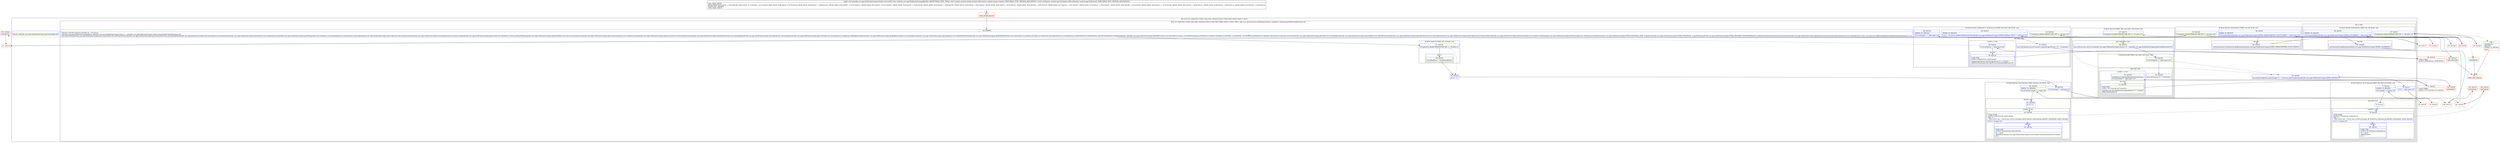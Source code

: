 digraph "CFG forandroidx.core.app.NotificationCompat.Builder.\<init\>(Landroid\/content\/Context;Landroid\/app\/Notification;)V" {
subgraph cluster_Region_1942006123 {
label = "R(2:1|(10:1|(1:3)|4|(2:8|(1:10))|(2:14|(2:16|(1:19)))|21|(2:25|(1:27))|(2:35|(1:38))|(1:44)|(1:(1:49))))";
node [shape=record,color=blue];
Node_InsnContainer_2066776113 [shape=record,label="{|this(r9, androidx.core.app.NotificationCompat.getChannelId(r10))\l}"];
subgraph cluster_Region_270333898 {
label = "R(10:1|(1:3)|4|(2:8|(1:10))|(2:14|(2:16|(1:19)))|21|(2:25|(1:27))|(2:35|(1:38))|(1:44)|(1:(1:49))) | DECL_VAR: java.util.ArrayList\<android.app.Person\> peopleList, android.app.Notification$Action[] null\l";
node [shape=record,color=blue];
Node_56 [shape=record,label="{56\:\ 0x0000|android.os.Bundle android.os.Bundle r0 = r10.extras\landroidx.core.app.NotificationCompat$Style androidx.core.app.NotificationCompat.Style r1 = androidx.core.app.NotificationCompat.Style.extractStyleFromNotification(r10)\lsetContentTitle(androidx.core.app.NotificationCompat.getContentTitle(r10)).setContentText(androidx.core.app.NotificationCompat.getContentText(r10)).setContentInfo(androidx.core.app.NotificationCompat.getContentInfo(r10)).setSubText(androidx.core.app.NotificationCompat.getSubText(r10)).setSettingsText(androidx.core.app.NotificationCompat.getSettingsText(r10)).setStyle(r1).setContentIntent(r10.contentIntent).setGroup(androidx.core.app.NotificationCompat.getGroup(r10)).setGroupSummary(androidx.core.app.NotificationCompat.isGroupSummary(r10)).setLocusId(androidx.core.app.NotificationCompat.getLocusId(r10)).setWhen(r10.when).setShowWhen(androidx.core.app.NotificationCompat.getShowWhen(r10)).setUsesChronometer(androidx.core.app.NotificationCompat.getUsesChronometer(r10)).setAutoCancel(androidx.core.app.NotificationCompat.getAutoCancel(r10)).setOnlyAlertOnce(androidx.core.app.NotificationCompat.getOnlyAlertOnce(r10)).setOngoing(androidx.core.app.NotificationCompat.getOngoing(r10)).setLocalOnly(androidx.core.app.NotificationCompat.getLocalOnly(r10)).setLargeIcon(r10.largeIcon).setBadgeIconType(androidx.core.app.NotificationCompat.getBadgeIconType(r10)).setCategory(androidx.core.app.NotificationCompat.getCategory(r10)).setBubbleMetadata(androidx.core.app.NotificationCompat.getBubbleMetadata(r10)).setNumber(r10.number).setTicker(r10.tickerText).setContentIntent(r10.contentIntent).setDeleteIntent(r10.deleteIntent).setFullScreenIntent(r10.fullScreenIntent, androidx.core.app.NotificationCompat.getHighPriority(r10)).setSound(r10.sound, r10.audioStreamType).setVibrate(r10.vibrate).setLights(r10.ledARGB, r10.ledOnMS, r10.ledOffMS).setDefaults(r10.defaults).setPriority(r10.priority).setColor(androidx.core.app.NotificationCompat.getColor(r10)).setVisibility(androidx.core.app.NotificationCompat.getVisibility(r10)).setPublicVersion(androidx.core.app.NotificationCompat.getPublicVersion(r10)).setSortKey(androidx.core.app.NotificationCompat.getSortKey(r10)).setTimeoutAfter(androidx.core.app.NotificationCompat.getTimeoutAfter(r10)).setShortcutId(androidx.core.app.NotificationCompat.getShortcutId(r10)).setProgress(r0.getInt(androidx.core.app.NotificationCompat.EXTRA_PROGRESS_MAX), r0.getInt(androidx.core.app.NotificationCompat.EXTRA_PROGRESS), r0.getBoolean(androidx.core.app.NotificationCompat.EXTRA_PROGRESS_INDETERMINATE)).setAllowSystemGeneratedContextualActions(androidx.core.app.NotificationCompat.getAllowSystemGeneratedContextualActions(r10)).setSmallIcon(r10.icon, r10.iconLevel).addExtras(getExtrasWithoutDuplicateData(r10, r1))\l}"];
subgraph cluster_IfRegion_1784387262 {
label = "IF [B:57:0x0152] THEN: R(1:3) ELSE: null";
node [shape=record,color=blue];
Node_57 [shape=record,label="{57\:\ 0x0152|if (android.os.Build.VERSION.SDK_INT \>= 23) goto L3\l}"];
subgraph cluster_Region_621015618 {
label = "R(1:3)";
node [shape=record,color=blue];
Node_58 [shape=record,label="{58\:\ 0x0154|r8.mSmallIcon = r10.getSmallIcon()\l}"];
}
}
Node_59 [shape=record,label="{59\:\ 0x015a|int r3 = 0\l}"];
subgraph cluster_IfRegion_1400806520 {
label = "IF [B:60:0x015d, B:62:0x0162] THEN: R(2:8|(1:10)) ELSE: null";
node [shape=record,color=blue];
Node_60 [shape=record,label="{60\:\ 0x015d|if (r10.actions != null) goto L6\l}"];
Node_62 [shape=record,label="{62\:\ 0x0162|ADDED_TO_REGION\l|if (r10.actions.length != 0) goto L8\l}"];
subgraph cluster_Region_935660656 {
label = "R(2:8|(1:10))";
node [shape=record,color=blue];
Node_63 [shape=record,label="{63\:\ 0x0164|int r5 = 0\l\l}"];
subgraph cluster_LoopRegion_749776686 {
label = "LOOP:0: (1:10)";
node [shape=record,color=blue];
Node_64 [shape=record,label="{64\:\ 0x0168|LOOP_START\lLOOP:0: B:64:0x0168\-\>B:65:0x016a\lPHI: r5 \l  PHI: (r5v11 int) = (r5v10 int), (r5v12 int) binds: [B:63:0x0164, B:65:0x016a] A[DONT_GENERATE, DONT_INLINE]\l|if (r5 \< r4) goto L10\l}"];
subgraph cluster_Region_226442055 {
label = "R(1:10)";
node [shape=record,color=blue];
Node_65 [shape=record,label="{65\:\ 0x016a|LOOP_END\lLOOP:0: B:64:0x0168\-\>B:65:0x016a\l|r6 = r2[r5]\laddAction(androidx.core.app.NotificationCompat.Action.Builder.fromAndroidAction(r6).build())\lr5++\l}"];
}
}
}
}
subgraph cluster_IfRegion_443036256 {
label = "IF [B:67:0x017e] THEN: R(2:14|(2:16|(1:19))) ELSE: null";
node [shape=record,color=blue];
Node_67 [shape=record,label="{67\:\ 0x017e|if (android.os.Build.VERSION.SDK_INT \>= 21) goto L14\l}"];
subgraph cluster_Region_1141883390 {
label = "R(2:14|(2:16|(1:19)))";
node [shape=record,color=blue];
Node_68 [shape=record,label="{68\:\ 0x0181|java.util.List java.util.List\<androidx.core.app.NotificationCompat.Action\> r2 = androidx.core.app.NotificationCompat.getInvisibleActions(r10)\l}"];
subgraph cluster_IfRegion_725639360 {
label = "IF [B:69:0x0189] THEN: R(2:16|(1:19)) ELSE: null";
node [shape=record,color=blue];
Node_69 [shape=record,label="{69\:\ 0x0189|if (r2.isEmpty() == false) goto L16\l}"];
subgraph cluster_Region_1266017533 {
label = "R(2:16|(1:19))";
node [shape=record,color=blue];
Node_70 [shape=record,label="{70\:\ 0x018b|java.util.Iterator r4 = r2.iterator()\l\l}"];
subgraph cluster_LoopRegion_541282957 {
label = "LOOP:1: (1:19)";
node [shape=record,color=blue];
Node_72 [shape=record,label="{72\:\ 0x0193|androidx.core.app.NotificationCompat$Action \lif (r4.hasNext() != false) goto L19\l}"];
subgraph cluster_Region_125409185 {
label = "R(1:19)";
node [shape=record,color=blue];
Node_73 [shape=record,label="{73\:\ 0x0195|LOOP_END\lLOOP:1: B:71:0x018f\-\>B:73:0x0195\l|androidx.core.app.NotificationCompat$Action r5 = r4.next()\laddInvisibleAction(r5)\l}"];
}
}
}
}
}
}
Node_74 [shape=record,label="{74\:\ 0x019f|java.lang.String[] java.lang.String[] r2 = r10.extras.getStringArray(androidx.core.app.NotificationCompat.EXTRA_PEOPLE)\l}"];
subgraph cluster_IfRegion_1508589334 {
label = "IF [B:75:0x01a7, B:77:0x01aa] THEN: R(2:25|(1:27)) ELSE: null";
node [shape=record,color=blue];
Node_75 [shape=record,label="{75\:\ 0x01a7|if (r2 != null) goto L23\l}"];
Node_77 [shape=record,label="{77\:\ 0x01aa|ADDED_TO_REGION\l|if (r2.length != 0) goto L25\l}"];
subgraph cluster_Region_716179170 {
label = "R(2:25|(1:27))";
node [shape=record,color=blue];
Node_78 [shape=record,label="{78\:\ 0x01ac}"];
subgraph cluster_LoopRegion_781816255 {
label = "LOOP:2: (1:27)";
node [shape=record,color=blue];
Node_79 [shape=record,label="{79\:\ 0x01ad|LOOP_START\lLOOP:2: B:79:0x01ad\-\>B:80:0x01af\lPHI: r3 \l  PHI: (r3v51 int) = (r3v41 int), (r3v52 int) binds: [B:78:0x01ac, B:80:0x01af] A[DONT_GENERATE, DONT_INLINE]\l|if (r3 \< r4) goto L27\l}"];
subgraph cluster_Region_75335979 {
label = "R(1:27)";
node [shape=record,color=blue];
Node_80 [shape=record,label="{80\:\ 0x01af|LOOP_END\lLOOP:2: B:79:0x01ad\-\>B:80:0x01af\l|r5 = r2[r3]\laddPerson(r5)\lr3++\l}"];
}
}
}
}
subgraph cluster_IfRegion_1975078206 {
label = "IF [B:82:0x01bb, B:84:0x01c5, B:86:0x01cb] THEN: R(2:35|(1:38)) ELSE: null";
node [shape=record,color=blue];
Node_82 [shape=record,label="{82\:\ 0x01bb|if (android.os.Build.VERSION.SDK_INT \>= 28) goto L31\l}"];
Node_84 [shape=record,label="{84\:\ 0x01c5|ADDED_TO_REGION\l|if ((r3 = r10.extras.getParcelableArrayList(androidx.core.app.NotificationCompat.EXTRA_PEOPLE_LIST)) != null) goto L33\l}"];
Node_86 [shape=record,label="{86\:\ 0x01cb|ADDED_TO_REGION\l|if (r3.isEmpty() == false) goto L35\l}"];
subgraph cluster_Region_116205990 {
label = "R(2:35|(1:38))";
node [shape=record,color=blue];
Node_87 [shape=record,label="{87\:\ 0x01cd|java.util.Iterator java.util.Iterator\<android.app.Person\> r4 = r3.iterator()\l}"];
subgraph cluster_LoopRegion_1857150081 {
label = "LOOP:3: (1:38)";
node [shape=record,color=blue];
Node_89 [shape=record,label="{89\:\ 0x01d5|if (r4.hasNext() != false) goto L38\l}"];
subgraph cluster_Region_1847745998 {
label = "R(1:38)";
node [shape=record,color=blue];
Node_90 [shape=record,label="{90\:\ 0x01d7|LOOP_END\lLOOP:3: B:88:0x01d1\-\>B:90:0x01d7\l|android.app.Person android.app.Person r5 = r4.next()\laddPerson(androidx.core.app.Person.fromAndroidPerson(r5))\l}"];
}
}
}
}
subgraph cluster_IfRegion_1278414505 {
label = "IF [B:92:0x01e9, B:94:0x01f1] THEN: R(1:44) ELSE: null";
node [shape=record,color=blue];
Node_92 [shape=record,label="{92\:\ 0x01e9|if (android.os.Build.VERSION.SDK_INT \>= 24) goto L42\l}"];
Node_94 [shape=record,label="{94\:\ 0x01f1|ADDED_TO_REGION\l|if (r0.containsKey(androidx.core.app.NotificationCompat.EXTRA_CHRONOMETER_COUNT_DOWN) != false) goto L44\l}"];
subgraph cluster_Region_1902482911 {
label = "R(1:44)";
node [shape=record,color=blue];
Node_95 [shape=record,label="{95\:\ 0x01f4|setChronometerCountDown(r0.getBoolean(androidx.core.app.NotificationCompat.EXTRA_CHRONOMETER_COUNT_DOWN))\l}"];
}
}
subgraph cluster_Region_1330949694 {
label = "R(1:(1:49))";
node [shape=record,color=blue];
subgraph cluster_IfRegion_658149955 {
label = "IF [B:97:0x01ff, B:99:0x0207] THEN: R(1:49) ELSE: null";
node [shape=record,color=blue];
Node_97 [shape=record,label="{97\:\ 0x01ff|if (android.os.Build.VERSION.SDK_INT \>= 26) goto L47\l}"];
Node_99 [shape=record,label="{99\:\ 0x0207|ADDED_TO_REGION\l|if (r0.containsKey(androidx.core.app.NotificationCompat.EXTRA_COLORIZED) != false) goto L49\l}"];
subgraph cluster_Region_1349489609 {
label = "R(1:49)";
node [shape=record,color=blue];
Node_100 [shape=record,label="{100\:\ 0x0209|setColorized(r0.getBoolean(androidx.core.app.NotificationCompat.EXTRA_COLORIZED))\l}"];
}
}
}
}
}
Node_54 [shape=record,color=red,label="{54\:\ ?|MTH_ENTER_BLOCK\l}"];
Node_61 [shape=record,color=red,label="{61\:\ 0x015f}"];
Node_102 [shape=record,color=red,label="{102\:\ 0x017a|SYNTHETIC\l}"];
Node_66 [shape=record,color=red,label="{66\:\ 0x017a}"];
Node_71 [shape=record,color=red,label="{71\:\ 0x018f|LOOP_START\lLOOP:1: B:71:0x018f\-\>B:73:0x0195\l}"];
Node_103 [shape=record,color=red,label="{103\:\ 0x019f|SYNTHETIC\l}"];
Node_76 [shape=record,color=red,label="{76\:\ 0x01a9}"];
Node_104 [shape=record,color=red,label="{104\:\ 0x01b7|SYNTHETIC\l}"];
Node_81 [shape=record,color=red,label="{81\:\ 0x01b7}"];
Node_83 [shape=record,color=red,label="{83\:\ 0x01bd}"];
Node_85 [shape=record,color=red,label="{85\:\ 0x01c7}"];
Node_88 [shape=record,color=red,label="{88\:\ 0x01d1|LOOP_START\lLOOP:3: B:88:0x01d1\-\>B:90:0x01d7\l}"];
Node_105 [shape=record,color=red,label="{105\:\ 0x01e5|SYNTHETIC\l}"];
Node_91 [shape=record,color=red,label="{91\:\ 0x01e5}"];
Node_93 [shape=record,color=red,label="{93\:\ 0x01eb}"];
Node_96 [shape=record,color=red,label="{96\:\ 0x01fb}"];
Node_98 [shape=record,color=red,label="{98\:\ 0x0201}"];
Node_101 [shape=record,color=red,label="{101\:\ 0x0210|ORIG_RETURN\l}"];
Node_55 [shape=record,color=red,label="{55\:\ ?|MTH_EXIT_BLOCK\l}"];
Node_107 [shape=record,color=red,label="{107\:\ ?|SYNTHETIC\l}"];
Node_106 [shape=record,color=red,label="{106\:\ ?|SYNTHETIC\lRETURN\lADDED_TO_REGION\l|return\l}"];
MethodNode[shape=record,label="{public void androidx.core.app.NotificationCompat.Builder.\<init\>((r8v0 'this' androidx.core.app.NotificationCompat$Builder A[IMMUTABLE_TYPE, THIS]), (r9v0 'context' android.content.Context A[D('context' android.content.Context), IMMUTABLE_TYPE, METHOD_ARGUMENT]), (r10v0 'notification' android.app.Notification A[D('notification' android.app.Notification), IMMUTABLE_TYPE, METHOD_ARGUMENT]))  | USE_LINES_HINTS\lBACK_EDGE: B:65:0x016a \-\> B:64:0x0168, BACK_EDGE: B:73:0x0195 \-\> B:71:0x018f, BACK_EDGE: B:80:0x01af \-\> B:79:0x01ad, BACK_EDGE: B:90:0x01d7 \-\> B:88:0x01d1, CROSS_EDGE: B:99:0x0207 \-\> B:101:0x0210, CROSS_EDGE: B:97:0x01ff \-\> B:101:0x0210, CROSS_EDGE: B:94:0x01f1 \-\> B:96:0x01fb, CROSS_EDGE: B:92:0x01e9 \-\> B:96:0x01fb, CROSS_EDGE: B:86:0x01cb \-\> B:91:0x01e5, CROSS_EDGE: B:84:0x01c5 \-\> B:91:0x01e5, CROSS_EDGE: B:82:0x01bb \-\> B:91:0x01e5, CROSS_EDGE: B:77:0x01aa \-\> B:81:0x01b7, CROSS_EDGE: B:75:0x01a7 \-\> B:81:0x01b7, CROSS_EDGE: B:69:0x0189 \-\> B:74:0x019f, CROSS_EDGE: B:67:0x017e \-\> B:74:0x019f, CROSS_EDGE: B:62:0x0162 \-\> B:66:0x017a, CROSS_EDGE: B:60:0x015d \-\> B:66:0x017a, CROSS_EDGE: B:57:0x0152 \-\> B:59:0x015a\lINLINE_NOT_NEEDED\lTYPE_VARS: EMPTY\l}"];
MethodNode -> Node_54;Node_56 -> Node_57;
Node_57 -> Node_58;
Node_57 -> Node_59[style=dashed];
Node_58 -> Node_59;
Node_59 -> Node_60;
Node_60 -> Node_61;
Node_60 -> Node_66[style=dashed];
Node_62 -> Node_63;
Node_62 -> Node_66[style=dashed];
Node_63 -> Node_64;
Node_64 -> Node_65;
Node_64 -> Node_102[style=dashed];
Node_65 -> Node_64;
Node_67 -> Node_68;
Node_67 -> Node_74[style=dashed];
Node_68 -> Node_69;
Node_69 -> Node_70;
Node_69 -> Node_74[style=dashed];
Node_70 -> Node_71;
Node_72 -> Node_73;
Node_72 -> Node_103[style=dashed];
Node_73 -> Node_71;
Node_74 -> Node_75;
Node_75 -> Node_76;
Node_75 -> Node_81[style=dashed];
Node_77 -> Node_78;
Node_77 -> Node_81[style=dashed];
Node_78 -> Node_79;
Node_79 -> Node_80;
Node_79 -> Node_104[style=dashed];
Node_80 -> Node_79;
Node_82 -> Node_83;
Node_82 -> Node_91[style=dashed];
Node_84 -> Node_85;
Node_84 -> Node_91[style=dashed];
Node_86 -> Node_87;
Node_86 -> Node_91[style=dashed];
Node_87 -> Node_88;
Node_89 -> Node_90;
Node_89 -> Node_105[style=dashed];
Node_90 -> Node_88;
Node_92 -> Node_93;
Node_92 -> Node_96[style=dashed];
Node_94 -> Node_95;
Node_94 -> Node_96[style=dashed];
Node_95 -> Node_96;
Node_97 -> Node_98;
Node_97 -> Node_106[style=dashed];
Node_99 -> Node_100;
Node_99 -> Node_107[style=dashed];
Node_100 -> Node_101;
Node_54 -> Node_56;
Node_61 -> Node_62;
Node_102 -> Node_66;
Node_66 -> Node_67;
Node_71 -> Node_72;
Node_103 -> Node_74;
Node_76 -> Node_77;
Node_104 -> Node_81;
Node_81 -> Node_82;
Node_83 -> Node_84;
Node_85 -> Node_86;
Node_88 -> Node_89;
Node_105 -> Node_91;
Node_91 -> Node_92;
Node_93 -> Node_94;
Node_96 -> Node_97;
Node_98 -> Node_99;
Node_101 -> Node_55;
Node_107 -> Node_55;
Node_106 -> Node_55;
}

